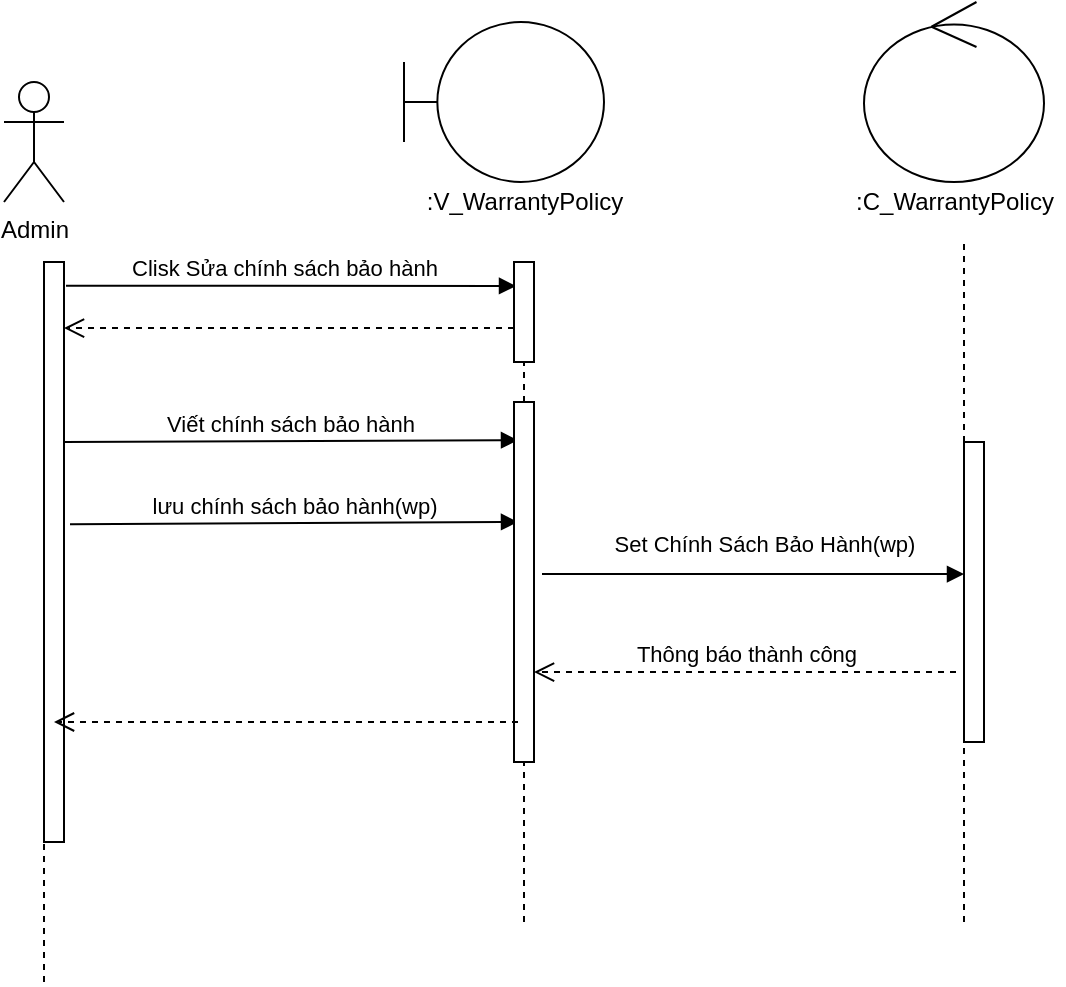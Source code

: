 <mxfile version="14.0.0" type="device"><diagram id="pG7etQMVq2F4ajLfMW4h" name="Page-1"><mxGraphModel dx="1438" dy="1823" grid="1" gridSize="10" guides="1" tooltips="1" connect="1" arrows="1" fold="1" page="1" pageScale="1" pageWidth="827" pageHeight="1169" math="0" shadow="0"><root><mxCell id="0"/><mxCell id="1" parent="0"/><mxCell id="NeVgCq3GCd3YwuMAPucY-23" value="Clisk Sửa chính sách bảo hành" style="html=1;verticalAlign=bottom;endArrow=block;exitX=1.1;exitY=0.041;exitDx=0;exitDy=0;exitPerimeter=0;entryX=0.1;entryY=0.24;entryDx=0;entryDy=0;entryPerimeter=0;" parent="1" source="NeVgCq3GCd3YwuMAPucY-37" target="NeVgCq3GCd3YwuMAPucY-35" edge="1"><mxGeometry x="-0.031" width="80" relative="1" as="geometry"><mxPoint x="97" y="123.93" as="sourcePoint"/><mxPoint x="289.5" y="123.93" as="targetPoint"/><mxPoint as="offset"/></mxGeometry></mxCell><mxCell id="NeVgCq3GCd3YwuMAPucY-24" value="" style="html=1;verticalAlign=bottom;endArrow=open;dashed=1;endSize=8;entryX=1;entryY=0.114;entryDx=0;entryDy=0;entryPerimeter=0;exitX=0;exitY=0.66;exitDx=0;exitDy=0;exitPerimeter=0;" parent="1" source="NeVgCq3GCd3YwuMAPucY-35" target="NeVgCq3GCd3YwuMAPucY-37" edge="1"><mxGeometry relative="1" as="geometry"><mxPoint x="289.5" y="145.1" as="sourcePoint"/><mxPoint x="95" y="145.1" as="targetPoint"/></mxGeometry></mxCell><mxCell id="NeVgCq3GCd3YwuMAPucY-25" value="Viết chính sách bảo hành" style="html=1;verticalAlign=bottom;endArrow=block;exitX=1;exitY=0.345;exitDx=0;exitDy=0;exitPerimeter=0;entryX=0.2;entryY=0.106;entryDx=0;entryDy=0;entryPerimeter=0;" parent="1" target="NeVgCq3GCd3YwuMAPucY-38" edge="1"><mxGeometry width="80" relative="1" as="geometry"><mxPoint x="90" y="210.05" as="sourcePoint"/><mxPoint x="285" y="210" as="targetPoint"/></mxGeometry></mxCell><mxCell id="NeVgCq3GCd3YwuMAPucY-26" value="lưu chính sách bảo hành(wp)" style="html=1;verticalAlign=bottom;endArrow=block;exitX=1.3;exitY=0.452;exitDx=0;exitDy=0;exitPerimeter=0;entryX=0.2;entryY=0.333;entryDx=0;entryDy=0;entryPerimeter=0;" parent="1" source="NeVgCq3GCd3YwuMAPucY-37" target="NeVgCq3GCd3YwuMAPucY-38" edge="1"><mxGeometry width="80" relative="1" as="geometry"><mxPoint x="95" y="250.95" as="sourcePoint"/><mxPoint x="289.5" y="250.95" as="targetPoint"/></mxGeometry></mxCell><mxCell id="NeVgCq3GCd3YwuMAPucY-27" value="Set Chính Sách Bảo Hành(wp)" style="html=1;verticalAlign=bottom;endArrow=block;exitX=1.4;exitY=0.478;exitDx=0;exitDy=0;exitPerimeter=0;" parent="1" source="NeVgCq3GCd3YwuMAPucY-38" target="NeVgCq3GCd3YwuMAPucY-42" edge="1"><mxGeometry x="0.052" y="6" width="80" relative="1" as="geometry"><mxPoint x="370" y="280" as="sourcePoint"/><mxPoint x="520" y="280" as="targetPoint"/><mxPoint as="offset"/></mxGeometry></mxCell><mxCell id="NeVgCq3GCd3YwuMAPucY-28" value="&lt;div&gt;Thông báo thành công&lt;/div&gt;" style="html=1;verticalAlign=bottom;endArrow=open;dashed=1;endSize=8;exitX=-0.4;exitY=0.767;exitDx=0;exitDy=0;exitPerimeter=0;" parent="1" source="NeVgCq3GCd3YwuMAPucY-42" target="NeVgCq3GCd3YwuMAPucY-38" edge="1"><mxGeometry relative="1" as="geometry"><mxPoint x="528" y="331.04" as="sourcePoint"/><mxPoint x="360" y="331" as="targetPoint"/></mxGeometry></mxCell><mxCell id="NeVgCq3GCd3YwuMAPucY-29" value=":V_WarrantyPolicy" style="text;html=1;align=center;verticalAlign=middle;resizable=0;points=[];autosize=1;" parent="1" vertex="1"><mxGeometry x="265" y="80" width="110" height="20" as="geometry"/></mxCell><mxCell id="NeVgCq3GCd3YwuMAPucY-30" value=":C_WarrantyPolicy" style="text;html=1;align=center;verticalAlign=middle;resizable=0;points=[];autosize=1;" parent="1" vertex="1"><mxGeometry x="480" y="80" width="110" height="20" as="geometry"/></mxCell><mxCell id="NeVgCq3GCd3YwuMAPucY-31" value="Admin" style="shape=umlActor;verticalLabelPosition=bottom;verticalAlign=top;html=1;outlineConnect=0;" parent="1" vertex="1"><mxGeometry x="60" y="30" width="30" height="60" as="geometry"/></mxCell><mxCell id="NeVgCq3GCd3YwuMAPucY-32" value="" style="endArrow=none;dashed=1;html=1;" parent="1" edge="1"><mxGeometry width="50" height="50" relative="1" as="geometry"><mxPoint x="80" y="480" as="sourcePoint"/><mxPoint x="80" y="120" as="targetPoint"/></mxGeometry></mxCell><mxCell id="NeVgCq3GCd3YwuMAPucY-33" value="" style="shape=umlBoundary;whiteSpace=wrap;html=1;" parent="1" vertex="1"><mxGeometry x="260" width="100" height="80" as="geometry"/></mxCell><mxCell id="NeVgCq3GCd3YwuMAPucY-34" value="" style="endArrow=none;dashed=1;html=1;" parent="1" source="NeVgCq3GCd3YwuMAPucY-35" edge="1"><mxGeometry width="50" height="50" relative="1" as="geometry"><mxPoint x="319.5" y="380" as="sourcePoint"/><mxPoint x="319.5" y="120" as="targetPoint"/></mxGeometry></mxCell><mxCell id="NeVgCq3GCd3YwuMAPucY-35" value="" style="html=1;points=[];perimeter=orthogonalPerimeter;" parent="1" vertex="1"><mxGeometry x="315" y="120" width="10" height="50" as="geometry"/></mxCell><mxCell id="NeVgCq3GCd3YwuMAPucY-36" value="" style="endArrow=none;dashed=1;html=1;" parent="1" source="NeVgCq3GCd3YwuMAPucY-38" target="NeVgCq3GCd3YwuMAPucY-35" edge="1"><mxGeometry width="50" height="50" relative="1" as="geometry"><mxPoint x="319.5" y="380" as="sourcePoint"/><mxPoint x="319.5" y="120" as="targetPoint"/></mxGeometry></mxCell><mxCell id="NeVgCq3GCd3YwuMAPucY-37" value="" style="html=1;points=[];perimeter=orthogonalPerimeter;" parent="1" vertex="1"><mxGeometry x="80" y="120" width="10" height="290" as="geometry"/></mxCell><mxCell id="NeVgCq3GCd3YwuMAPucY-38" value="" style="html=1;points=[];perimeter=orthogonalPerimeter;" parent="1" vertex="1"><mxGeometry x="315" y="190" width="10" height="180" as="geometry"/></mxCell><mxCell id="NeVgCq3GCd3YwuMAPucY-39" value="" style="endArrow=none;dashed=1;html=1;" parent="1" target="NeVgCq3GCd3YwuMAPucY-38" edge="1"><mxGeometry width="50" height="50" relative="1" as="geometry"><mxPoint x="320" y="450" as="sourcePoint"/><mxPoint x="319.5" y="170" as="targetPoint"/></mxGeometry></mxCell><mxCell id="NeVgCq3GCd3YwuMAPucY-40" value="" style="ellipse;shape=umlControl;whiteSpace=wrap;html=1;" parent="1" vertex="1"><mxGeometry x="490" y="-10" width="90" height="90" as="geometry"/></mxCell><mxCell id="NeVgCq3GCd3YwuMAPucY-41" value="" style="endArrow=none;dashed=1;html=1;" parent="1" edge="1"><mxGeometry width="50" height="50" relative="1" as="geometry"><mxPoint x="540" y="450" as="sourcePoint"/><mxPoint x="540" y="110" as="targetPoint"/></mxGeometry></mxCell><mxCell id="NeVgCq3GCd3YwuMAPucY-42" value="" style="html=1;points=[];perimeter=orthogonalPerimeter;" parent="1" vertex="1"><mxGeometry x="540" y="210" width="10" height="150" as="geometry"/></mxCell><mxCell id="NeVgCq3GCd3YwuMAPucY-43" value="" style="html=1;verticalAlign=bottom;endArrow=open;dashed=1;endSize=8;exitX=0.2;exitY=0.889;exitDx=0;exitDy=0;exitPerimeter=0;" parent="1" source="NeVgCq3GCd3YwuMAPucY-38" edge="1"><mxGeometry relative="1" as="geometry"><mxPoint x="220" y="360" as="sourcePoint"/><mxPoint x="85" y="350" as="targetPoint"/></mxGeometry></mxCell></root></mxGraphModel></diagram></mxfile>